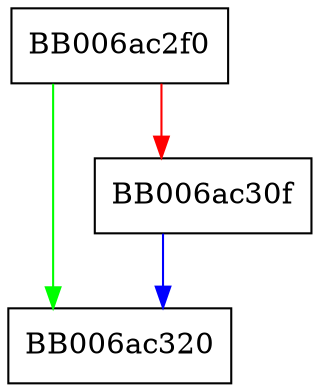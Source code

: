 digraph type_specific_params_der2dh_newctx {
  node [shape="box"];
  graph [splines=ortho];
  BB006ac2f0 -> BB006ac320 [color="green"];
  BB006ac2f0 -> BB006ac30f [color="red"];
  BB006ac30f -> BB006ac320 [color="blue"];
}